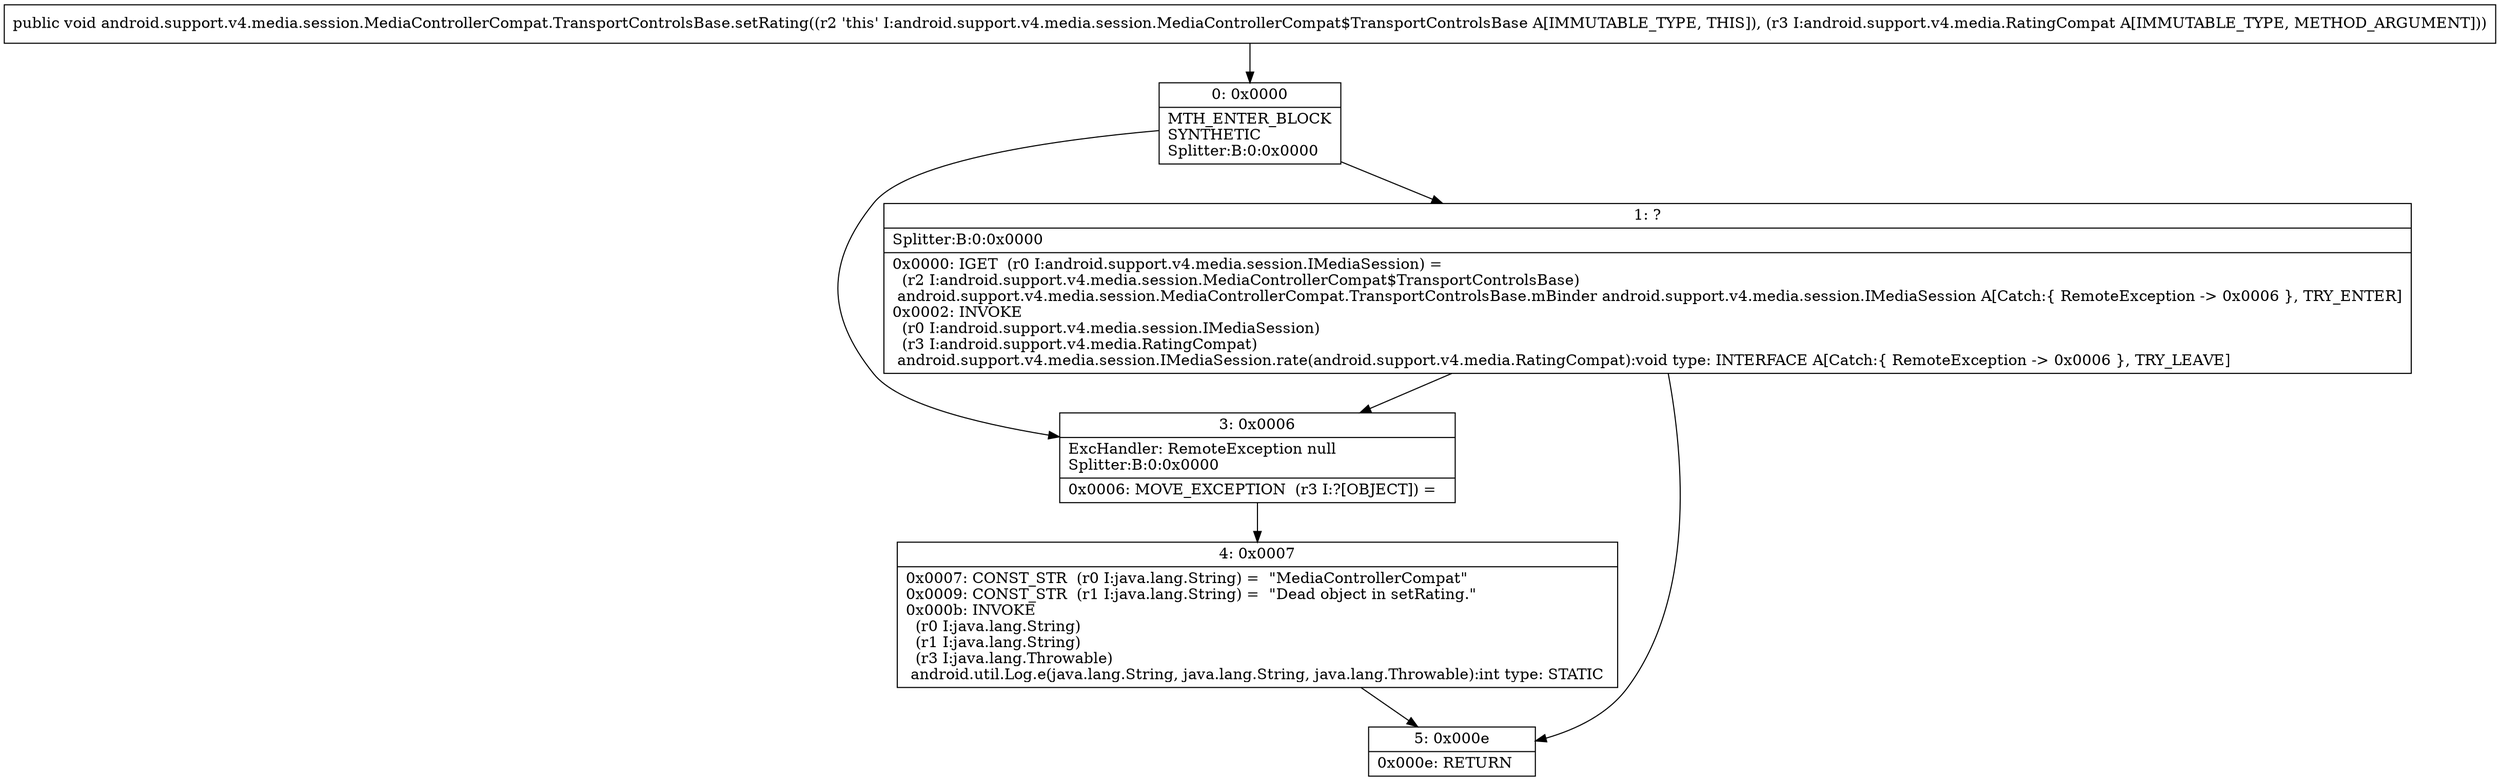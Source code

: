 digraph "CFG forandroid.support.v4.media.session.MediaControllerCompat.TransportControlsBase.setRating(Landroid\/support\/v4\/media\/RatingCompat;)V" {
Node_0 [shape=record,label="{0\:\ 0x0000|MTH_ENTER_BLOCK\lSYNTHETIC\lSplitter:B:0:0x0000\l}"];
Node_1 [shape=record,label="{1\:\ ?|Splitter:B:0:0x0000\l|0x0000: IGET  (r0 I:android.support.v4.media.session.IMediaSession) = \l  (r2 I:android.support.v4.media.session.MediaControllerCompat$TransportControlsBase)\l android.support.v4.media.session.MediaControllerCompat.TransportControlsBase.mBinder android.support.v4.media.session.IMediaSession A[Catch:\{ RemoteException \-\> 0x0006 \}, TRY_ENTER]\l0x0002: INVOKE  \l  (r0 I:android.support.v4.media.session.IMediaSession)\l  (r3 I:android.support.v4.media.RatingCompat)\l android.support.v4.media.session.IMediaSession.rate(android.support.v4.media.RatingCompat):void type: INTERFACE A[Catch:\{ RemoteException \-\> 0x0006 \}, TRY_LEAVE]\l}"];
Node_3 [shape=record,label="{3\:\ 0x0006|ExcHandler: RemoteException null\lSplitter:B:0:0x0000\l|0x0006: MOVE_EXCEPTION  (r3 I:?[OBJECT]) =  \l}"];
Node_4 [shape=record,label="{4\:\ 0x0007|0x0007: CONST_STR  (r0 I:java.lang.String) =  \"MediaControllerCompat\" \l0x0009: CONST_STR  (r1 I:java.lang.String) =  \"Dead object in setRating.\" \l0x000b: INVOKE  \l  (r0 I:java.lang.String)\l  (r1 I:java.lang.String)\l  (r3 I:java.lang.Throwable)\l android.util.Log.e(java.lang.String, java.lang.String, java.lang.Throwable):int type: STATIC \l}"];
Node_5 [shape=record,label="{5\:\ 0x000e|0x000e: RETURN   \l}"];
MethodNode[shape=record,label="{public void android.support.v4.media.session.MediaControllerCompat.TransportControlsBase.setRating((r2 'this' I:android.support.v4.media.session.MediaControllerCompat$TransportControlsBase A[IMMUTABLE_TYPE, THIS]), (r3 I:android.support.v4.media.RatingCompat A[IMMUTABLE_TYPE, METHOD_ARGUMENT])) }"];
MethodNode -> Node_0;
Node_0 -> Node_1;
Node_0 -> Node_3;
Node_1 -> Node_3;
Node_1 -> Node_5;
Node_3 -> Node_4;
Node_4 -> Node_5;
}

